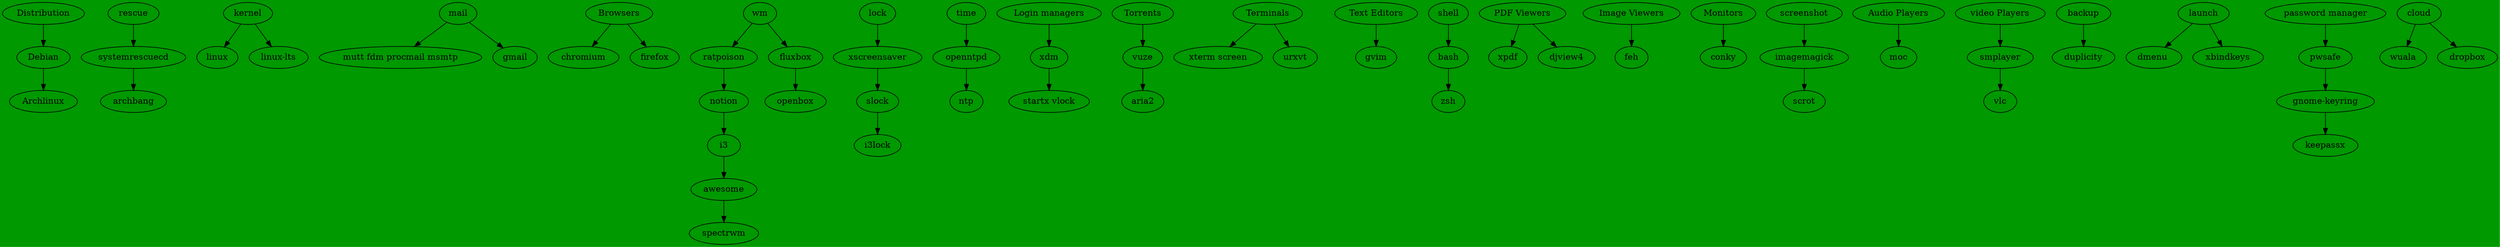 //dot -Tpng timeline.dot -o line.png
digraph G {
  bgcolor ="#009900";

  Distribution -> Debian -> Archlinux;
  rescue ->systemrescuecd->archbang;
kernel ->linux;
mail->"mutt fdm procmail msmtp";
  Browsers ->chromium;
  wm -> ratpoison->notion->i3->awesome->spectrwm;
  lock ->xscreensaver -> slock->i3lock;
  time -> openntpd->ntp;
  "Login managers"->xdm->"startx vlock";
  Torrents -> vuze ->aria2;
  "Terminals"->"xterm screen";
  "Text Editors" ->gvim;
  shell ->bash->zsh;
"PDF Viewers"->xpdf;
"Image Viewers" -> feh;
Monitors->conky;
screenshot->imagemagick->scrot ;
"Audio Players"->moc;
"video Players"->smplayer->vlc;
backup->duplicity;
"launch"->"dmenu ";
"password manager"->pwsafe->"gnome-keyring"->keepassx;
"cloud"->wuala;


kernel ->"linux-lts";
mail->gmail;
  Browsers ->firefox;
 wm ->fluxbox->openbox;
 "Terminals"->urxvt;
"PDF Viewers"->djview4;
"launch"->"xbindkeys";
"cloud"->dropbox;
}
